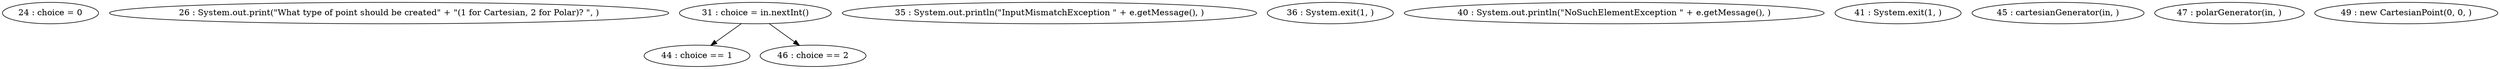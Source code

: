 digraph G {
"24 : choice = 0"
"26 : System.out.print(\"What type of point should be created\" + \"(1 for Cartesian, 2 for Polar)? \", )"
"31 : choice = in.nextInt()"
"31 : choice = in.nextInt()" -> "44 : choice == 1"
"31 : choice = in.nextInt()" -> "46 : choice == 2"
"44 : choice == 1"
"35 : System.out.println(\"InputMismatchException \" + e.getMessage(), )"
"36 : System.exit(1, )"
"40 : System.out.println(\"NoSuchElementException \" + e.getMessage(), )"
"41 : System.exit(1, )"
"45 : cartesianGenerator(in, )"
"46 : choice == 2"
"47 : polarGenerator(in, )"
"49 : new CartesianPoint(0, 0, )"
}